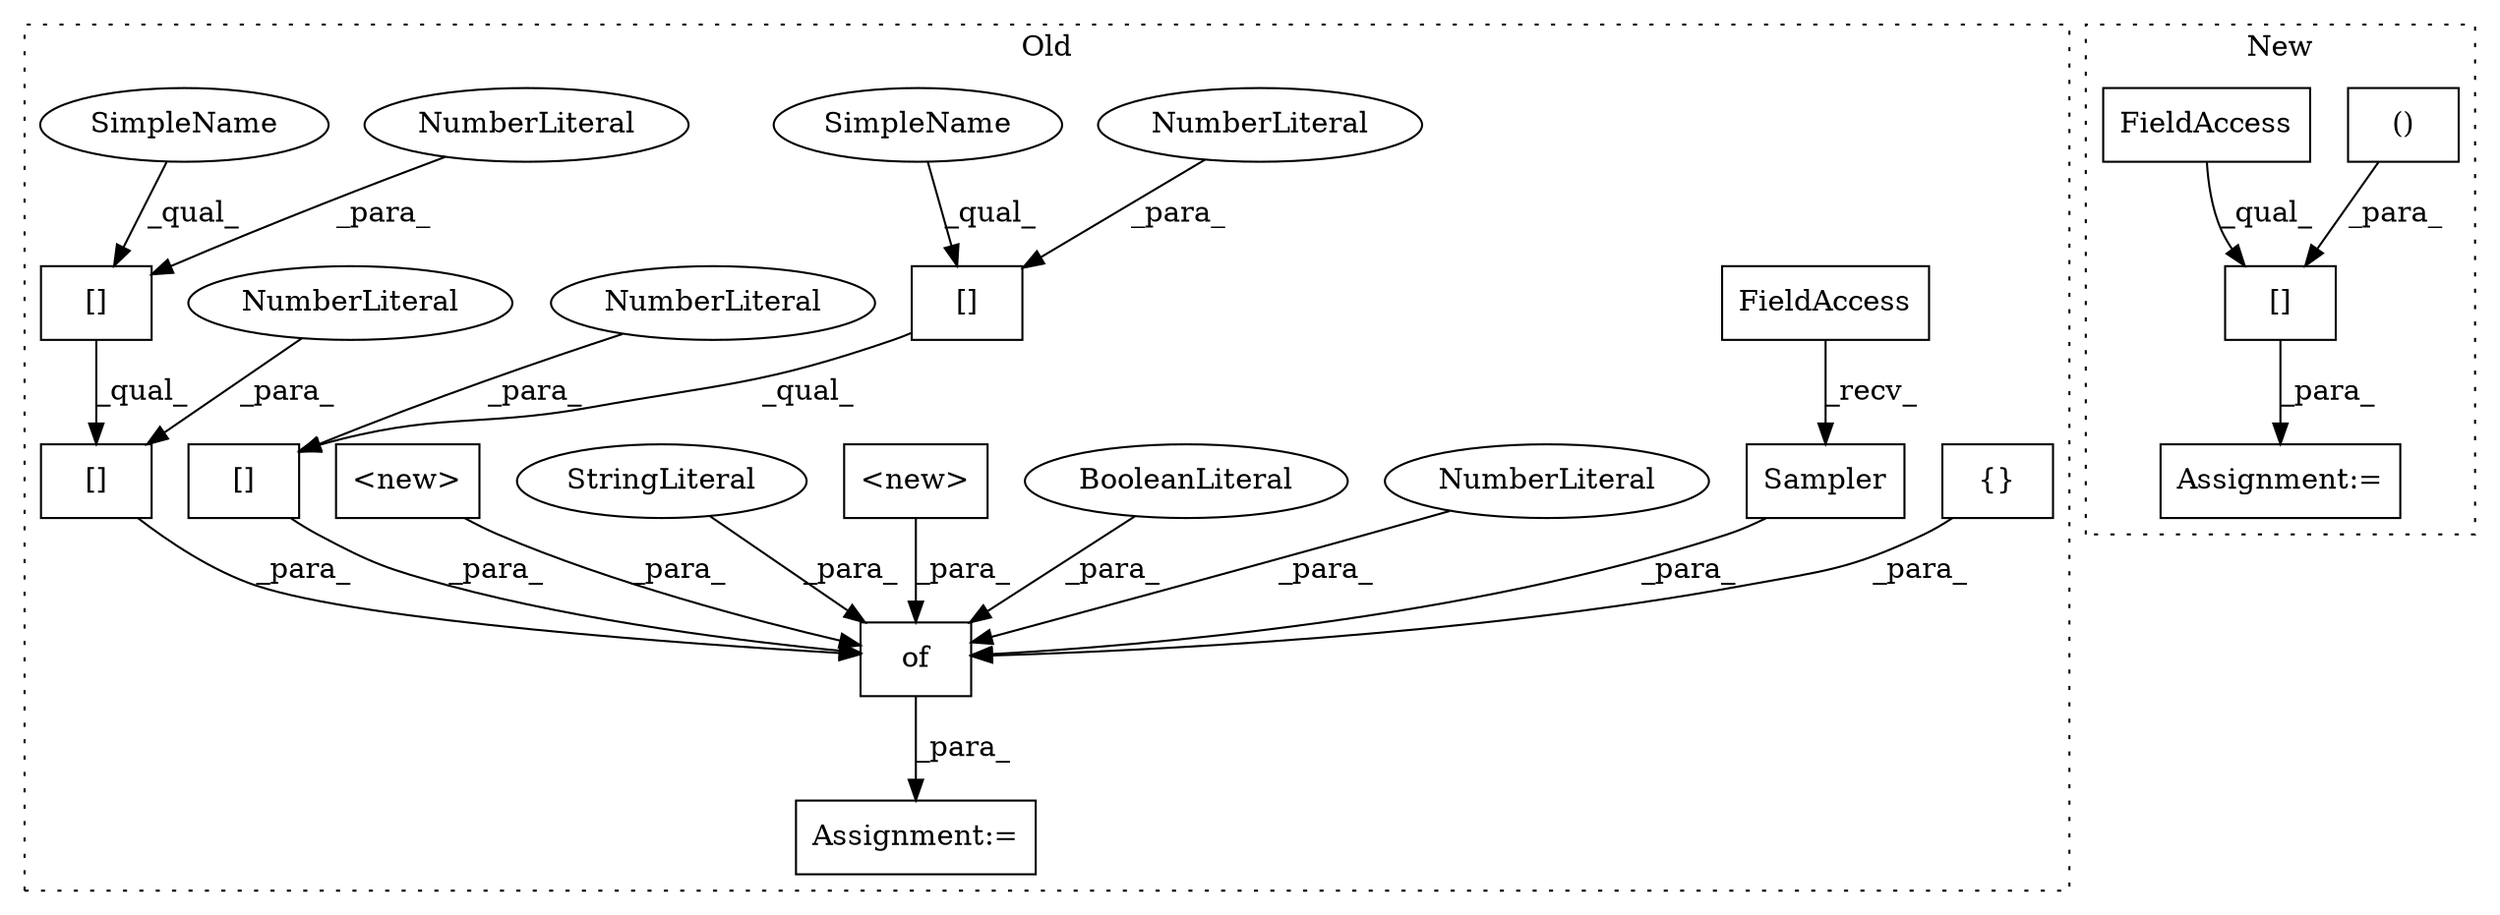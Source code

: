 digraph G {
subgraph cluster0 {
1 [label="Sampler" a="32" s="85110,85133" l="8,1" shape="box"];
4 [label="Assignment:=" a="7" s="84510" l="1" shape="box"];
6 [label="{}" a="4" s="84902" l="2" shape="box"];
8 [label="FieldAccess" a="22" s="85092" l="17" shape="box"];
9 [label="of" a="32" s="84515,85134" l="3,1" shape="box"];
10 [label="[]" a="2" s="85055,85064" l="8,1" shape="box"];
11 [label="NumberLiteral" a="34" s="85063" l="1" shape="ellipse"];
12 [label="[]" a="2" s="85019,85028" l="8,1" shape="box"];
13 [label="NumberLiteral" a="34" s="85027" l="1" shape="ellipse"];
14 [label="[]" a="2" s="85019,85025" l="5,1" shape="box"];
15 [label="NumberLiteral" a="34" s="84997" l="1" shape="ellipse"];
16 [label="NumberLiteral" a="34" s="85024" l="1" shape="ellipse"];
17 [label="[]" a="2" s="85055,85061" l="5,1" shape="box"];
18 [label="NumberLiteral" a="34" s="85060" l="1" shape="ellipse"];
19 [label="BooleanLiteral" a="9" s="84586" l="4" shape="ellipse"];
20 [label="<new>" a="14" s="84626" l="27" shape="box"];
21 [label="StringLiteral" a="45" s="84815" l="5" shape="ellipse"];
22 [label="<new>" a="14" s="84664" l="27" shape="box"];
23 [label="SimpleName" a="42" s="85019" l="4" shape="ellipse"];
24 [label="SimpleName" a="42" s="85055" l="4" shape="ellipse"];
label = "Old";
style="dotted";
}
subgraph cluster1 {
2 [label="[]" a="2" s="92169,93121" l="16,2" shape="box"];
3 [label="Assignment:=" a="7" s="92168" l="1" shape="box"];
5 [label="()" a="106" s="92185" l="936" shape="box"];
7 [label="FieldAccess" a="22" s="92169" l="10" shape="box"];
label = "New";
style="dotted";
}
1 -> 9 [label="_para_"];
2 -> 3 [label="_para_"];
5 -> 2 [label="_para_"];
6 -> 9 [label="_para_"];
7 -> 2 [label="_qual_"];
8 -> 1 [label="_recv_"];
9 -> 4 [label="_para_"];
10 -> 9 [label="_para_"];
11 -> 10 [label="_para_"];
12 -> 9 [label="_para_"];
13 -> 12 [label="_para_"];
14 -> 12 [label="_qual_"];
15 -> 9 [label="_para_"];
16 -> 14 [label="_para_"];
17 -> 10 [label="_qual_"];
18 -> 17 [label="_para_"];
19 -> 9 [label="_para_"];
20 -> 9 [label="_para_"];
21 -> 9 [label="_para_"];
22 -> 9 [label="_para_"];
23 -> 14 [label="_qual_"];
24 -> 17 [label="_qual_"];
}